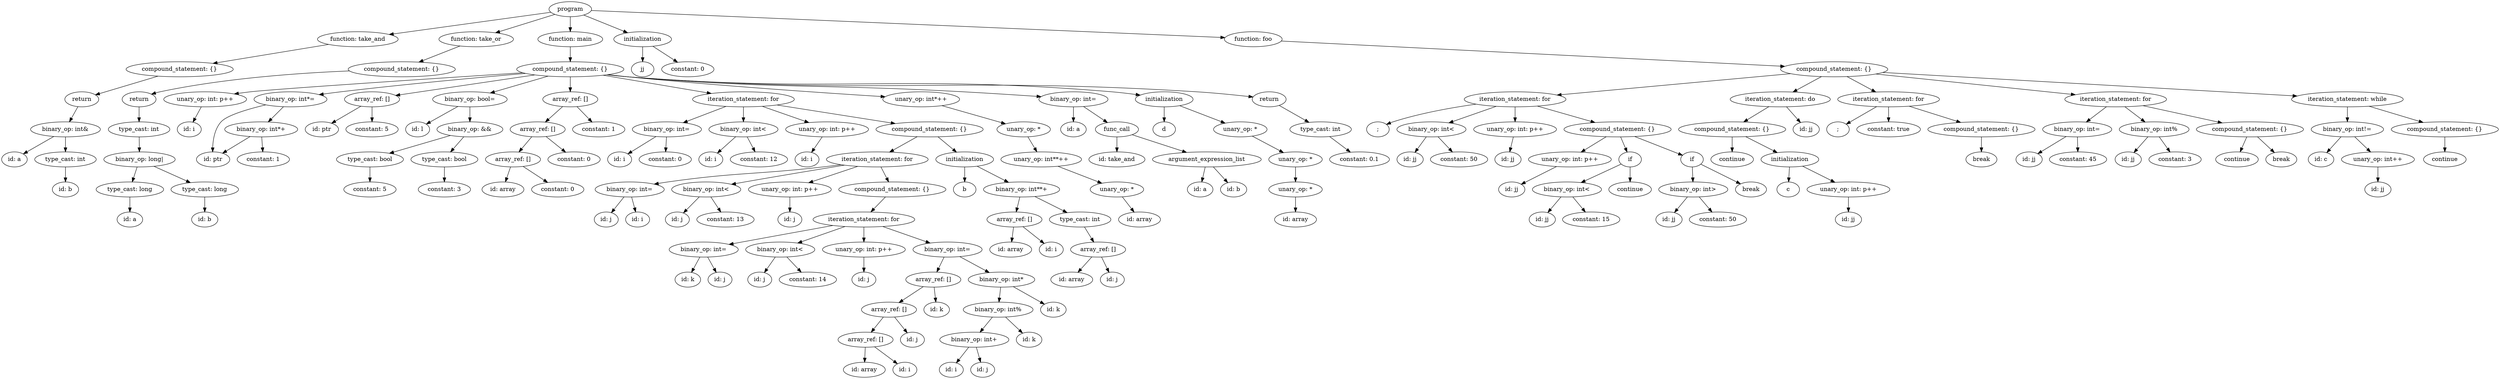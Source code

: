 strict digraph "" {
	graph [bb="0,0,5969.6,900"];
	node [label="\N"];
	237	[height=0.5,
		label=program,
		pos="1359.5,882",
		width=1.4082];
	16	[height=0.5,
		label="function: take_and",
		pos="851.55,810",
		width=2.672];
	237 -> 16	[pos="e,926.56,821.34 1313.1,874.6 1227.8,862.85 1045,837.66 936.8,822.75"];
	35	[height=0.5,
		label="function: take_or",
		pos="1134.5,810",
		width=2.4734];
	237 -> 35	[pos="e,1180.8,825.4 1322.6,869.52 1286.7,858.35 1231.7,841.24 1190.5,828.4"];
	171	[height=0.5,
		label="function: main",
		pos="1359.5,810",
		width=2.1528];
	237 -> 171	[pos="e,1359.5,828.1 1359.5,863.7 1359.5,855.98 1359.5,846.71 1359.5,838.11"];
	176	[height=0.5,
		label=initialization,
		pos="1532.5,810",
		width=1.9167];
	237 -> 176	[pos="e,1496.7,825.5 1391.7,868 1418.6,857.12 1457.3,841.46 1487.3,829.31"];
	236	[height=0.5,
		label="function: foo",
		pos="2992.5,810",
		width=1.9167];
	237 -> 236	[pos="e,2924.7,813.91 1409.8,878.85 1643.8,868.81 2628.6,826.6 2914.4,814.35"];
	15	[height=0.5,
		label="compound_statement: {}",
		pos="425.55,738",
		width=3.5566];
	16 -> 15	[pos="e,505.25,752.1 781.68,797.52 708.9,785.56 594.64,766.78 515.24,753.74"];
	34	[height=0.5,
		label="compound_statement: {}",
		pos="956.55,738",
		width=3.5566];
	35 -> 34	[pos="e,997.69,755.18 1095.5,793.64 1069.6,783.45 1035.3,769.98 1007.3,758.96"];
	170	[height=0.5,
		label="compound_statement: {}",
		pos="1359.5,738",
		width=3.5566];
	171 -> 170	[pos="e,1359.5,756.1 1359.5,791.7 1359.5,783.98 1359.5,774.71 1359.5,766.11"];
	174	[height=0.5,
		label=jj,
		pos="1532.5,738",
		width=0.75];
	176 -> 174	[pos="e,1532.5,756.1 1532.5,791.7 1532.5,783.98 1532.5,774.71 1532.5,766.11"];
	175	[height=0.5,
		label="constant: 0",
		pos="1640.5,738",
		width=1.7361];
	176 -> 175	[pos="e,1616.1,754.82 1557.1,793.12 1572,783.45 1591.2,770.98 1607.5,760.44"];
	235	[height=0.5,
		label="compound_statement: {}",
		pos="4381.5,738",
		width=3.5566];
	236 -> 235	[pos="e,4263.3,744.96 3059.5,805.62 3277,794.67 3965.5,759.97 4253.2,745.47"];
	14	[height=0.5,
		label=return,
		pos="191.55,666",
		width=1.125];
	15 -> 14	[pos="e,224.23,676.78 373.62,721.46 331.63,708.9 273.24,691.44 234.01,679.7"];
	33	[height=0.5,
		label=return,
		pos="328.55,666",
		width=1.125];
	34 -> 33	[pos="e,358.1,678.33 831.53,734.04 713.59,729.25 532.43,716.73 378.55,684 375.08,683.26 371.52,682.36 367.97,681.36"];
	64	[height=0.5,
		label="unary_op: int: p++",
		pos="486.55,666",
		width=2.75];
	170 -> 64	[pos="e,556.14,678.87 1245.8,729.67 1048.3,716.86 657.38,691.11 594.55,684 585.31,682.95 575.65,681.69 566.07,680.32"];
	68	[height=0.5,
		label="binary_op: int*=",
		pos="690.55,666",
		width=2.4192];
	170 -> 68	[pos="e,759.01,677.24 1252.6,728.09 1141.9,718.54 963.87,702.25 810.55,684 797.1,682.4 782.82,680.53 768.99,678.62"];
	71	[height=0.5,
		label="array_ref: []",
		pos="885.55,666",
		width=1.8234];
	170 -> 71	[pos="e,942.06,675.35 1274.8,724.49 1182.4,710.84 1036.5,689.3 952.06,676.82"];
	81	[height=0.5,
		label="binary_op: bool=",
		pos="1119.5,666",
		width=2.4734];
	170 -> 81	[pos="e,1168.3,681.22 1306.6,721.55 1268.5,710.45 1217.2,695.49 1178,684.05"];
	88	[height=0.5,
		label="array_ref: []",
		pos="1359.5,666",
		width=1.8234];
	170 -> 88	[pos="e,1359.5,684.1 1359.5,719.7 1359.5,711.98 1359.5,702.71 1359.5,694.11"];
	145	[height=0.5,
		label="iteration_statement: for",
		pos="1773.5,666",
		width=3.3761];
	170 -> 145	[pos="e,1696.6,680.02 1437.9,723.75 1508.8,711.77 1612.9,694.15 1686.4,681.73"];
	150	[height=0.5,
		label="unary_op: int*++",
		pos="2198.5,666",
		width=2.5456];
	170 -> 150	[pos="e,2112.2,672.17 1449.8,725.18 1465.3,723.32 1481.4,721.51 1496.5,720 1712.4,698.47 1966.4,681.32 2101.9,672.82"];
	158	[height=0.5,
		label="binary_op: int=",
		pos="2562.5,666",
		width=2.2929];
	170 -> 158	[pos="e,2485.2,672.4 1448.2,724.96 1464.3,723.08 1480.9,721.32 1496.5,720 1852.5,689.98 1942.8,703.52 2299.5,684 2358.1,680.79 2424,676.54 \
2475.1,673.08"];
	166	[height=0.5,
		label=initialization,
		pos="2779.5,666",
		width=1.9167];
	170 -> 166	[pos="e,2722.1,676.09 1447.5,724.87 1463.8,722.97 1480.7,721.23 1496.5,720 2009.9,680.25 2141.4,726.75 2654.5,684 2673.2,682.44 2693.4,\
680.02 2712,677.5"];
	169	[height=0.5,
		label=return,
		pos="3030.5,666",
		width=1.125];
	170 -> 169	[pos="e,2991.8,671.61 1447.1,724.85 1463.5,722.94 1480.5,721.2 1496.5,720 2099.9,674.69 2253.6,721.61 2857.5,684 2899.4,681.39 2946.9,\
676.6 2981.5,672.76"];
	199	[height=0.5,
		label="iteration_statement: for",
		pos="3618.5,666",
		width=3.3761];
	235 -> 199	[pos="e,3718.9,676.2 4277.5,727.45 4133.9,714.28 3876.2,690.64 3729.3,677.16"];
	209	[height=0.5,
		label="iteration_statement: do",
		pos="4252.5,666",
		width=3.3219];
	235 -> 209	[pos="e,4282.9,683.47 4351,720.41 4333.3,710.82 4310.9,698.65 4291.9,688.36"];
	214	[height=0.5,
		label="iteration_statement: for",
		pos="4511.5,666",
		width=3.3761];
	235 -> 214	[pos="e,4481,683.47 4412.4,720.41 4430.2,710.78 4453,698.54 4472.1,688.22"];
	224	[height=0.5,
		label="iteration_statement: for",
		pos="5054.5,666",
		width=3.3761];
	235 -> 224	[pos="e,4958.2,677.02 4481.2,726.63 4606.3,713.63 4819.8,691.42 4948,678.08"];
	234	[height=0.5,
		label="iteration_statement: while",
		pos="5608.5,666",
		width=3.7011];
	235 -> 234	[pos="e,5488.2,673.87 4497.8,730.37 4727.4,717.27 5237.3,688.18 5478,674.45"];
	13	[height=0.5,
		label="binary_op: int&",
		pos="152.55,594",
		width=2.3109];
	14 -> 13	[pos="e,161.99,611.96 182.3,648.41 177.71,640.16 172.05,630.01 166.91,620.78"];
	32	[height=0.5,
		label="type_cast: int",
		pos="328.55,594",
		width=2.0417];
	33 -> 32	[pos="e,328.55,612.1 328.55,647.7 328.55,639.98 328.55,630.71 328.55,622.11"];
	63	[height=0.5,
		label="id: i",
		pos="448.55,594",
		width=0.79437];
	64 -> 63	[pos="e,457.4,611.31 477.35,648.05 472.8,639.68 467.22,629.4 462.19,620.13"];
	65	[height=0.5,
		label="id: ptr",
		pos="505.55,522",
		width=1.1013];
	68 -> 65	[pos="e,504.43,539.99 631.43,652.71 589.87,642.89 539.17,628.14 524.55,612 509.42,595.3 505.25,569.59 504.53,550.09"];
	67	[height=0.5,
		label="binary_op: int*+",
		pos="620.55,594",
		width=2.4192];
	68 -> 67	[pos="e,637.34,611.79 673.6,648.05 664.92,639.37 654.19,628.64 644.66,619.11"];
	69	[height=0.5,
		label="id: ptr",
		pos="765.55,594",
		width=1.1013];
	71 -> 69	[pos="e,788.86,608.6 858.92,649.46 840.79,638.89 816.72,624.85 797.55,613.67"];
	70	[height=0.5,
		label="constant: 5",
		pos="885.55,594",
		width=1.7361];
	71 -> 70	[pos="e,885.55,612.1 885.55,647.7 885.55,639.98 885.55,630.71 885.55,622.11"];
	75	[height=0.5,
		label="id: l",
		pos="994.55,594",
		width=0.79437];
	81 -> 75	[pos="e,1015.3,606.62 1090.9,648.94 1070.9,637.74 1044.3,622.83 1024.1,611.53"];
	80	[height=0.5,
		label="binary_op: &&",
		pos="1119.5,594",
		width=2.1845];
	81 -> 80	[pos="e,1119.5,612.1 1119.5,647.7 1119.5,639.98 1119.5,630.71 1119.5,622.11"];
	86	[height=0.5,
		label="array_ref: []",
		pos="1281.5,594",
		width=1.8234];
	88 -> 86	[pos="e,1299.9,611.47 1341.1,648.41 1331.1,639.43 1318.5,628.19 1307.6,618.34"];
	87	[height=0.5,
		label="constant: 1",
		pos="1427.5,594",
		width=1.7361];
	88 -> 87	[pos="e,1411.5,611.47 1375.7,648.41 1384.2,639.61 1394.9,628.63 1404.3,618.92"];
	91	[height=0.5,
		label="binary_op: int=",
		pos="1590.5,594",
		width=2.2929];
	145 -> 91	[pos="e,1629.5,609.91 1731.6,648.94 1704,638.39 1667.8,624.55 1639,613.53"];
	94	[height=0.5,
		label="binary_op: int<",
		pos="1773.5,594",
		width=2.2929];
	145 -> 94	[pos="e,1773.5,612.1 1773.5,647.7 1773.5,639.98 1773.5,630.71 1773.5,622.11"];
	96	[height=0.5,
		label="unary_op: int: p++",
		pos="1973.5,594",
		width=2.75];
	145 -> 96	[pos="e,1930.1,610.22 1818.9,649.12 1849.1,638.55 1888.9,624.63 1920.5,613.56"];
	144	[height=0.5,
		label="compound_statement: {}",
		pos="2218.5,594",
		width=3.5566];
	145 -> 144	[pos="e,2136.5,607.91 1853.6,652.4 1930.3,640.34 2045.9,622.16 2126.4,609.5"];
	149	[height=0.5,
		label="unary_op: *",
		pos="2443.5,594",
		width=1.7693];
	150 -> 149	[pos="e,2400.2,607.39 2248.1,650.83 2289.4,639.04 2348.1,622.27 2390.4,610.2"];
	151	[height=0.5,
		label="id: a",
		pos="2562.5,594",
		width=0.84854];
	158 -> 151	[pos="e,2562.5,612.1 2562.5,647.7 2562.5,639.98 2562.5,630.71 2562.5,622.11"];
	157	[height=0.5,
		label=func_call,
		pos="2666.5,594",
		width=1.4306];
	158 -> 157	[pos="e,2644,610.19 2586.7,648.76 2601.2,638.95 2620,626.34 2635.6,615.8"];
	161	[height=0.5,
		label=d,
		pos="2779.5,594",
		width=0.75];
	166 -> 161	[pos="e,2779.5,612.1 2779.5,647.7 2779.5,639.98 2779.5,630.71 2779.5,622.11"];
	165	[height=0.5,
		label="unary_op: *",
		pos="2961.5,594",
		width=1.7693];
	166 -> 165	[pos="e,2925.3,608.96 2816.8,650.67 2845.4,639.66 2885.1,624.4 2915.7,612.64"];
	168	[height=0.5,
		label="type_cast: int",
		pos="3153.5,594",
		width=2.0417];
	169 -> 168	[pos="e,3125.7,610.83 3054.6,651.34 3072.3,641.26 3096.7,627.37 3116.8,615.91"];
	180	[height=0.5,
		label=";",
		pos="3290.5,594",
		width=0.75];
	199 -> 180	[pos="e,3311.1,605.84 3525.3,654.41 3467.2,646.26 3391.4,632.81 3326.5,612 3324.6,611.38 3322.7,610.68 3320.7,609.93"];
	183	[height=0.5,
		label="binary_op: int<",
		pos="3418.5,594",
		width=2.2929];
	199 -> 183	[pos="e,3460.3,609.63 3573.2,649.12 3542.5,638.37 3501.8,624.15 3469.9,612.99"];
	185	[height=0.5,
		label="unary_op: int: p++",
		pos="3618.5,594",
		width=2.75];
	199 -> 185	[pos="e,3618.5,612.1 3618.5,647.7 3618.5,639.98 3618.5,630.71 3618.5,622.11"];
	198	[height=0.5,
		label="compound_statement: {}",
		pos="3863.5,594",
		width=3.5566];
	199 -> 198	[pos="e,3809.6,610.4 3671.7,649.81 3709.4,639.04 3760.2,624.53 3800,613.15"];
	207	[height=0.5,
		label="compound_statement: {}",
		pos="4137.5,594",
		width=3.5566];
	209 -> 207	[pos="e,4165,611.71 4225.3,648.41 4209.9,639.06 4190.6,627.27 4173.9,617.14"];
	208	[height=0.5,
		label="id: jj",
		pos="4314.5,594",
		width=0.86659];
	209 -> 208	[pos="e,4300.9,610.36 4267.6,648.05 4275.6,638.99 4285.6,627.69 4294.3,617.86"];
	210	[height=0.5,
		label=";",
		pos="4390.5,594",
		width=0.75];
	214 -> 210	[pos="e,4410.3,606.44 4482.9,648.41 4463.7,637.29 4438.4,622.71 4419.2,611.59"];
	211	[height=0.5,
		label="constant: true",
		pos="4511.5,594",
		width=2.1123];
	214 -> 211	[pos="e,4511.5,612.1 4511.5,647.7 4511.5,639.98 4511.5,630.71 4511.5,622.11"];
	213	[height=0.5,
		label="compound_statement: {}",
		pos="4733.5,594",
		width=3.5566];
	214 -> 213	[pos="e,4684,610.61 4560.8,649.46 4594.3,638.9 4638.8,624.86 4674.3,613.68"];
	217	[height=0.5,
		label="binary_op: int=",
		pos="4962.5,594",
		width=2.2929];
	224 -> 217	[pos="e,4984.3,611.55 5032.3,648.05 5020.3,638.96 5005.4,627.63 4992.5,617.77"];
	220	[height=0.5,
		label="binary_op: int%",
		pos="5146.5,594",
		width=2.3109];
	224 -> 220	[pos="e,5124.8,611.55 5076.8,648.05 5088.8,638.96 5103.7,627.63 5116.6,617.77"];
	223	[height=0.5,
		label="compound_statement: {}",
		pos="5375.5,594",
		width=3.5566];
	224 -> 223	[pos="e,5309.2,609.47 5119.9,650.75 5171.8,639.42 5244.6,623.56 5299.2,611.65"];
	231	[height=0.5,
		label="binary_op: int!=",
		pos="5608.5,594",
		width=2.4028];
	234 -> 231	[pos="e,5608.5,612.1 5608.5,647.7 5608.5,639.98 5608.5,630.71 5608.5,622.11"];
	233	[height=0.5,
		label="compound_statement: {}",
		pos="5841.5,594",
		width=3.5566];
	234 -> 233	[pos="e,5789.7,610.57 5660.5,649.38 5695.9,638.76 5742.8,624.67 5780,613.5"];
	9	[height=0.5,
		label="id: a",
		pos="30.547,522",
		width=0.84854];
	13 -> 9	[pos="e,51.941,535.28 124.56,576.94 105.49,566 80.26,551.52 60.739,540.32"];
	12	[height=0.5,
		label="type_cast: int",
		pos="152.55,522",
		width=2.0417];
	13 -> 12	[pos="e,152.55,540.1 152.55,575.7 152.55,567.98 152.55,558.71 152.55,550.11"];
	31	[height=0.5,
		label="binary_op: long|",
		pos="329.55,522",
		width=2.3651];
	32 -> 31	[pos="e,329.3,540.1 328.79,575.7 328.9,567.98 329.04,558.71 329.16,550.11"];
	67 -> 65	[pos="e,528.2,536.79 593.87,576.76 576.92,566.45 554.9,553.04 537.08,542.2"];
	66	[height=0.5,
		label="constant: 1",
		pos="625.55,522",
		width=1.7361];
	67 -> 66	[pos="e,624.33,540.1 621.78,575.7 622.33,567.98 623,558.71 623.61,550.11"];
	78	[height=0.5,
		label="type_cast: bool",
		pos="880.55,522",
		width=2.2222];
	80 -> 78	[pos="e,927.19,536.66 1073.2,579.42 1034.2,568.01 978.42,551.66 936.89,539.5"];
	79	[height=0.5,
		label="type_cast: bool",
		pos="1058.5,522",
		width=2.2222];
	80 -> 79	[pos="e,1073.2,539.79 1104.8,576.05 1097.3,567.46 1088.1,556.86 1079.8,547.4"];
	84	[height=0.5,
		label="array_ref: []",
		pos="1222.5,522",
		width=1.8234];
	86 -> 84	[pos="e,1236.8,539.96 1267.6,576.41 1260.3,567.82 1251.3,557.16 1243.3,547.63"];
	85	[height=0.5,
		label="constant: 0",
		pos="1368.5,522",
		width=1.7361];
	86 -> 85	[pos="e,1348.5,539.15 1301.7,576.76 1313.3,567.49 1327.9,555.71 1340.5,545.55"];
	89	[height=0.5,
		label="id: i",
		pos="1477.5,522",
		width=0.79437];
	91 -> 89	[pos="e,1497.3,535.21 1564.3,576.76 1546.9,565.97 1524,551.78 1506.1,540.69"];
	90	[height=0.5,
		label="constant: 0",
		pos="1586.5,522",
		width=1.7361];
	91 -> 90	[pos="e,1587.5,540.1 1589.6,575.7 1589.1,567.98 1588.6,558.71 1588.1,550.11"];
	92	[height=0.5,
		label="id: i",
		pos="1695.5,522",
		width=0.79437];
	94 -> 92	[pos="e,1711.3,537.11 1755.1,576.41 1744.2,566.69 1730.4,554.31 1718.9,543.93"];
	93	[height=0.5,
		label="constant: 12",
		pos="1810.5,522",
		width=1.8957];
	94 -> 93	[pos="e,1801.4,540.28 1782.5,576.05 1786.8,568.01 1791.9,558.2 1796.7,549.23"];
	95	[height=0.5,
		label="id: i",
		pos="1925.5,522",
		width=0.79437];
	96 -> 95	[pos="e,1936.4,538.83 1961.9,576.05 1956,567.38 1948.6,556.67 1942.1,547.15"];
	130	[height=0.5,
		label="iteration_statement: for",
		pos="2093.5,522",
		width=3.3761];
	144 -> 130	[pos="e,2123,539.47 2188.9,576.41 2171.8,566.82 2150.1,554.65 2131.7,544.36"];
	143	[height=0.5,
		label=initialization,
		pos="2302.5,522",
		width=1.9167];
	144 -> 143	[pos="e,2283,539.31 2238.9,576.05 2249.8,566.98 2263.3,555.68 2275.1,545.84"];
	148	[height=0.5,
		label="unary_op: int**++",
		pos="2485.5,522",
		width=2.672];
	149 -> 148	[pos="e,2475.2,540.28 2453.7,576.05 2458.6,567.92 2464.5,558 2470,548.94"];
	152	[height=0.5,
		label="id: take_and",
		pos="2666.5,522",
		width=1.8611];
	157 -> 152	[pos="e,2666.5,540.1 2666.5,575.7 2666.5,567.98 2666.5,558.71 2666.5,550.11"];
	154	[height=0.5,
		label=argument_expression_list,
		pos="2881.5,522",
		width=3.6111];
	157 -> 154	[pos="e,2833.2,538.75 2703,581.13 2736,570.37 2785.3,554.35 2823.6,541.85"];
	164	[height=0.5,
		label="unary_op: *",
		pos="3093.5,522",
		width=1.7693];
	165 -> 164	[pos="e,3065,538.16 2990.2,577.81 3009.5,567.58 3035.1,553.99 3056,542.9"];
	167	[height=0.5,
		label="constant: 0.1",
		pos="3246.5,522",
		width=1.9861];
	168 -> 167	[pos="e,3224.8,539.39 3175.1,576.76 3187.5,567.47 3203.2,555.66 3216.7,545.48"];
	181	[height=0.5,
		label="id: jj",
		pos="3367.5,522",
		width=0.86659];
	183 -> 181	[pos="e,3379.1,538.83 3406.2,576.05 3399.9,567.38 3392.1,556.67 3385.1,547.15"];
	182	[height=0.5,
		label="constant: 50",
		pos="3484.5,522",
		width=1.8957];
	183 -> 182	[pos="e,3468.7,539.79 3434.5,576.05 3442.7,567.37 3452.8,556.64 3461.8,547.11"];
	184	[height=0.5,
		label="id: jj",
		pos="3601.5,522",
		width=0.86659];
	185 -> 184	[pos="e,3605.7,540.1 3614.3,575.7 3612.5,567.9 3610.2,558.51 3608.1,549.83"];
	187	[height=0.5,
		label="unary_op: int: p++",
		pos="3749.5,522",
		width=2.75];
	198 -> 187	[pos="e,3776.2,539.39 3836.2,576.23 3820.9,566.81 3801.6,554.95 3785.1,544.82"];
	192	[height=0.5,
		label=if,
		pos="3893.5,522",
		width=0.75];
	198 -> 192	[pos="e,3886.4,539.62 3871,575.7 3874.4,567.61 3878.6,557.81 3882.5,548.87"];
	197	[height=0.5,
		label=if,
		pos="4041.5,522",
		width=0.75];
	198 -> 197	[pos="e,4019,531.88 3904.8,576.76 3936.8,564.21 3980.3,547.08 4009.6,535.56"];
	200	[height=0.5,
		label=continue,
		pos="4137.5,522",
		width=1.4082];
	207 -> 200	[pos="e,4137.5,540.1 4137.5,575.7 4137.5,567.98 4137.5,558.71 4137.5,550.11"];
	206	[height=0.5,
		label=initialization,
		pos="4275.5,522",
		width=1.9167];
	207 -> 206	[pos="e,4245.4,538.27 4170.3,576.41 4190.1,566.34 4215.6,553.42 4236.5,542.81"];
	212	[height=0.5,
		label=break,
		pos="4733.5,522",
		width=1.0291];
	213 -> 212	[pos="e,4733.5,540.1 4733.5,575.7 4733.5,567.98 4733.5,558.71 4733.5,550.11"];
	215	[height=0.5,
		label="id: jj",
		pos="4847.5,522",
		width=0.86659];
	217 -> 215	[pos="e,4868.4,535.72 4936.2,576.94 4918.7,566.29 4895.6,552.28 4877.5,541.21"];
	216	[height=0.5,
		label="constant: 45",
		pos="4964.5,522",
		width=1.8957];
	217 -> 216	[pos="e,4964.1,540.1 4963,575.7 4963.3,567.98 4963.5,558.71 4963.8,550.11"];
	218	[height=0.5,
		label="id: jj",
		pos="5084.5,522",
		width=0.86659];
	220 -> 218	[pos="e,5098.1,538.36 5131.5,576.05 5123.5,566.99 5113.5,555.69 5104.8,545.86"];
	219	[height=0.5,
		label="constant: 3",
		pos="5196.5,522",
		width=1.7361];
	220 -> 219	[pos="e,5184.6,539.79 5158.7,576.05 5164.7,567.63 5172.1,557.28 5178.7,547.97"];
	221	[height=0.5,
		label=continue,
		pos="5344.5,522",
		width=1.4082];
	223 -> 221	[pos="e,5352.1,540.1 5367.9,575.7 5364.4,567.73 5360.1,558.1 5356.2,549.26"];
	222	[height=0.5,
		label=break,
		pos="5450.5,522",
		width=1.0291];
	223 -> 222	[pos="e,5434.1,538.36 5393.7,576.05 5403.6,566.81 5416,555.25 5426.7,545.28"];
	228	[height=0.5,
		label="id: c",
		pos="5545.5,522",
		width=0.84854];
	231 -> 228	[pos="e,5559.4,538.36 5593.3,576.05 5585.1,566.99 5575,555.69 5566.1,545.86"];
	230	[height=0.5,
		label="unary_op: int++",
		pos="5681.5,522",
		width=2.4192];
	231 -> 230	[pos="e,5664,539.79 5626.2,576.05 5635.4,567.28 5646.7,556.43 5656.7,546.83"];
	232	[height=0.5,
		label=continue,
		pos="5841.5,522",
		width=1.4082];
	233 -> 232	[pos="e,5841.5,540.1 5841.5,575.7 5841.5,567.98 5841.5,558.71 5841.5,550.11"];
	11	[height=0.5,
		label="id: b",
		pos="152.55,450",
		width=0.86659];
	12 -> 11	[pos="e,152.55,468.1 152.55,503.7 152.55,495.98 152.55,486.71 152.55,478.11"];
	28	[height=0.5,
		label="type_cast: long",
		pos="306.55,450",
		width=2.2387];
	31 -> 28	[pos="e,312.17,468.1 323.86,503.7 321.3,495.9 318.21,486.51 315.36,477.83"];
	30	[height=0.5,
		label="type_cast: long",
		pos="485.55,450",
		width=2.2387];
	31 -> 30	[pos="e,451.29,466.37 364.17,505.46 387.07,495.19 417.29,481.63 441.84,470.61"];
	76	[height=0.5,
		label="constant: 5",
		pos="880.55,450",
		width=1.7361];
	78 -> 76	[pos="e,880.55,468.1 880.55,503.7 880.55,495.98 880.55,486.71 880.55,478.11"];
	77	[height=0.5,
		label="constant: 3",
		pos="1058.5,450",
		width=1.7361];
	79 -> 77	[pos="e,1058.5,468.1 1058.5,503.7 1058.5,495.98 1058.5,486.71 1058.5,478.11"];
	82	[height=0.5,
		label="id: array",
		pos="1198.5,450",
		width=1.3902];
	84 -> 82	[pos="e,1204.5,468.28 1216.7,504.05 1214,496.18 1210.8,486.62 1207.7,477.79"];
	83	[height=0.5,
		label="constant: 0",
		pos="1329.5,450",
		width=1.7361];
	84 -> 83	[pos="e,1305.4,466.82 1246.8,505.12 1261.6,495.45 1280.7,482.98 1296.8,472.44"];
	99	[height=0.5,
		label="binary_op: int=",
		pos="1501.5,450",
		width=2.2929];
	130 -> 99	[pos="e,1560.2,462.73 2007.2,509.3 1992.7,507.45 1977.7,505.61 1963.5,504 1798.9,485.26 1756.6,491.23 1592.5,468 1585.2,466.97 1577.6,\
465.76 1570.1,464.47"];
	102	[height=0.5,
		label="binary_op: int<",
		pos="1684.5,450",
		width=2.2929];
	130 -> 102	[pos="e,1744.9,462.3 2015,508.25 1950.8,497.74 1857.7,482.29 1776.5,468 1769.5,466.76 1762.2,465.45 1754.8,464.12"];
	104	[height=0.5,
		label="unary_op: int: p++",
		pos="1884.5,450",
		width=2.75];
	130 -> 104	[pos="e,1929.6,466.09 2046.9,505.38 2015,494.71 1972.7,480.52 1939.2,469.32"];
	129	[height=0.5,
		label="compound_statement: {}",
		pos="2129.5,450",
		width=3.5566];
	130 -> 129	[pos="e,2120.8,468.1 2102.4,503.7 2106.5,495.73 2111.5,486.1 2116,477.26"];
	133	[height=0.5,
		label=b,
		pos="2302.5,450",
		width=0.75];
	143 -> 133	[pos="e,2302.5,468.1 2302.5,503.7 2302.5,495.98 2302.5,486.71 2302.5,478.11"];
	142	[height=0.5,
		label="binary_op: int**+",
		pos="2438.5,450",
		width=2.5278];
	143 -> 142	[pos="e,2407.4,467.06 2332.4,505.64 2351.7,495.68 2377.2,482.59 2398.3,471.72"];
	147	[height=0.5,
		label="unary_op: *",
		pos="2666.5,450",
		width=1.7693];
	148 -> 147	[pos="e,2630.5,464.95 2525.7,505.46 2553.9,494.57 2591.6,479.99 2620.9,468.66"];
	153	[height=0.5,
		label="id: a",
		pos="2865.5,450",
		width=0.84854];
	154 -> 153	[pos="e,2869.5,468.1 2877.6,503.7 2875.8,495.98 2873.7,486.71 2871.7,478.11"];
	155	[height=0.5,
		label="id: b",
		pos="2945.5,450",
		width=0.86659];
	154 -> 155	[pos="e,2931.5,466.36 2897,504.05 2905.3,494.99 2915.7,483.69 2924.6,473.86"];
	163	[height=0.5,
		label="unary_op: *",
		pos="3093.5,450",
		width=1.7693];
	164 -> 163	[pos="e,3093.5,468.1 3093.5,503.7 3093.5,495.98 3093.5,486.71 3093.5,478.11"];
	186	[height=0.5,
		label="id: jj",
		pos="3610.5,450",
		width=0.86659];
	187 -> 186	[pos="e,3633.2,462.4 3717.7,504.94 3695.1,493.57 3664.9,478.38 3642.3,467.01"];
	190	[height=0.5,
		label="binary_op: int<",
		pos="3742.5,450",
		width=2.2929];
	192 -> 190	[pos="e,3776.3,466.46 3872.2,510.9 3867.4,508.62 3862.3,506.22 3857.5,504 3833.8,492.91 3807.2,480.64 3785.5,470.7"];
	191	[height=0.5,
		label=continue,
		pos="3893.5,450",
		width=1.4082];
	192 -> 191	[pos="e,3893.5,468.1 3893.5,503.7 3893.5,495.98 3893.5,486.71 3893.5,478.11"];
	195	[height=0.5,
		label="binary_op: int>",
		pos="4044.5,450",
		width=2.2929];
	197 -> 195	[pos="e,4043.8,468.1 4042.3,503.7 4042.6,495.98 4043,486.71 4043.4,478.11"];
	196	[height=0.5,
		label=break,
		pos="4182.5,450",
		width=1.0291];
	197 -> 196	[pos="e,4157.5,463.44 4062.7,510.52 4085.3,499.26 4121.7,481.2 4148.5,467.92"];
	203	[height=0.5,
		label=c,
		pos="4271.5,450",
		width=0.75];
	206 -> 203	[pos="e,4272.5,468.1 4274.6,503.7 4274.1,495.98 4273.6,486.71 4273.1,478.11"];
	205	[height=0.5,
		label="unary_op: int: p++",
		pos="4415.5,450",
		width=2.75];
	206 -> 205	[pos="e,4383.3,467.13 4305.9,505.81 4325.9,495.82 4352.3,482.61 4374.2,471.67"];
	229	[height=0.5,
		label="id: jj",
		pos="5681.5,450",
		width=0.86659];
	230 -> 229	[pos="e,5681.5,468.1 5681.5,503.7 5681.5,495.98 5681.5,486.71 5681.5,478.11"];
	27	[height=0.5,
		label="id: a",
		pos="306.55,378",
		width=0.84854];
	28 -> 27	[pos="e,306.55,396.1 306.55,431.7 306.55,423.98 306.55,414.71 306.55,406.11"];
	29	[height=0.5,
		label="id: b",
		pos="485.55,378",
		width=0.86659];
	30 -> 29	[pos="e,485.55,396.1 485.55,431.7 485.55,423.98 485.55,414.71 485.55,406.11"];
	97	[height=0.5,
		label="id: j",
		pos="1445.5,378",
		width=0.79437];
	99 -> 97	[pos="e,1457.8,394.36 1488,432.05 1480.9,423.17 1472.1,412.14 1464.3,402.45"];
	98	[height=0.5,
		label="id: i",
		pos="1520.5,378",
		width=0.79437];
	99 -> 98	[pos="e,1515.9,396.1 1506.2,431.7 1508.4,423.9 1510.9,414.51 1513.3,405.83"];
	100	[height=0.5,
		label="id: j",
		pos="1615.5,378",
		width=0.79437];
	102 -> 100	[pos="e,1630.2,393.89 1667.8,432.05 1658.7,422.77 1647.2,411.15 1637.4,401.15"];
	101	[height=0.5,
		label="constant: 13",
		pos="1730.5,378",
		width=1.8957];
	102 -> 101	[pos="e,1719.5,395.79 1695.7,432.05 1701.2,423.71 1707.9,413.49 1714,404.25"];
	103	[height=0.5,
		label="id: j",
		pos="1884.5,378",
		width=0.79437];
	104 -> 103	[pos="e,1884.5,396.1 1884.5,431.7 1884.5,423.98 1884.5,414.71 1884.5,406.11"];
	128	[height=0.5,
		label="iteration_statement: for",
		pos="2061.5,378",
		width=3.3761];
	129 -> 128	[pos="e,2078.3,396.28 2113.1,432.05 2104.8,423.5 2094.5,412.96 2085.4,403.54"];
	136	[height=0.5,
		label="array_ref: []",
		pos="2421.5,378",
		width=1.8234];
	142 -> 136	[pos="e,2425.7,396.1 2434.3,431.7 2432.5,423.9 2430.2,414.51 2428.1,405.83"];
	141	[height=0.5,
		label="type_cast: int",
		pos="2578.5,378",
		width=2.0417];
	142 -> 141	[pos="e,2547.4,394.58 2470.3,433.12 2490.5,423.02 2516.8,409.87 2538.4,399.05"];
	146	[height=0.5,
		label="id: array",
		pos="2720.5,378",
		width=1.3902];
	147 -> 146	[pos="e,2707.6,395.79 2679.6,432.05 2686.1,423.63 2694.1,413.28 2701.3,403.97"];
	162	[height=0.5,
		label="id: array",
		pos="3093.5,378",
		width=1.3902];
	163 -> 162	[pos="e,3093.5,396.1 3093.5,431.7 3093.5,423.98 3093.5,414.71 3093.5,406.11"];
	188	[height=0.5,
		label="id: jj",
		pos="3683.5,378",
		width=0.86659];
	190 -> 188	[pos="e,3696.9,394.83 3728.3,432.05 3720.8,423.2 3711.6,412.23 3703.4,402.57"];
	189	[height=0.5,
		label="constant: 15",
		pos="3800.5,378",
		width=1.8957];
	190 -> 189	[pos="e,3786.6,395.79 3756.6,432.05 3763.6,423.54 3772.3,413.07 3780.1,403.68"];
	193	[height=0.5,
		label="id: jj",
		pos="3986.5,378",
		width=0.86659];
	195 -> 193	[pos="e,3999.7,394.83 4030.5,432.05 4023.2,423.2 4014.1,412.23 4006.1,402.57"];
	194	[height=0.5,
		label="constant: 50",
		pos="4103.5,378",
		width=1.8957];
	195 -> 194	[pos="e,4089.4,395.79 4058.8,432.05 4066,423.54 4074.8,413.07 4082.7,403.68"];
	204	[height=0.5,
		label="id: jj",
		pos="4415.5,378",
		width=0.86659];
	205 -> 204	[pos="e,4415.5,396.1 4415.5,431.7 4415.5,423.98 4415.5,414.71 4415.5,406.11"];
	107	[height=0.5,
		label="binary_op: int=",
		pos="1678.5,306",
		width=2.2929];
	128 -> 107	[pos="e,1739.2,318.38 1987.4,363.65 1928.4,353 1843.7,337.65 1769.5,324 1763,322.79 1756.1,321.52 1749.3,320.25"];
	110	[height=0.5,
		label="binary_op: int<",
		pos="1861.5,306",
		width=2.2929];
	128 -> 110	[pos="e,1903.3,321.63 2016.2,361.12 1985.5,350.37 1944.8,336.15 1912.9,324.99"];
	112	[height=0.5,
		label="unary_op: int: p++",
		pos="2061.5,306",
		width=2.75];
	128 -> 112	[pos="e,2061.5,324.1 2061.5,359.7 2061.5,351.98 2061.5,342.71 2061.5,334.11"];
	127	[height=0.5,
		label="binary_op: int=",
		pos="2261.5,306",
		width=2.2929];
	128 -> 127	[pos="e,2219.8,321.63 2106.9,361.12 2137.6,350.37 2178.3,336.15 2210.2,324.99"];
	134	[height=0.5,
		label="id: array",
		pos="2412.5,306",
		width=1.3902];
	136 -> 134	[pos="e,2414.7,324.1 2419.3,359.7 2418.3,351.98 2417.1,342.71 2416,334.11"];
	135	[height=0.5,
		label="id: i",
		pos="2509.5,306",
		width=0.79437];
	136 -> 135	[pos="e,2492.5,320.56 2442,360.76 2454.7,350.66 2471.1,337.6 2484.6,326.88"];
	140	[height=0.5,
		label="array_ref: []",
		pos="2621.5,306",
		width=1.8234];
	141 -> 140	[pos="e,2611.2,323.79 2589,360.05 2594,351.8 2600.2,341.7 2605.9,332.54"];
	105	[height=0.5,
		label="id: k",
		pos="1640.5,234",
		width=0.84854];
	107 -> 105	[pos="e,1649.4,251.31 1669.3,288.05 1664.8,279.68 1659.2,269.4 1654.2,260.13"];
	106	[height=0.5,
		label="id: j",
		pos="1717.5,234",
		width=0.79437];
	107 -> 106	[pos="e,1708.5,251.31 1688,288.05 1692.7,279.68 1698.4,269.4 1703.5,260.13"];
	108	[height=0.5,
		label="id: j",
		pos="1812.5,234",
		width=0.79437];
	110 -> 108	[pos="e,1823.6,250.83 1849.7,288.05 1843.6,279.38 1836.1,268.67 1829.5,259.15"];
	109	[height=0.5,
		label="constant: 14",
		pos="1927.5,234",
		width=1.8957];
	110 -> 109	[pos="e,1911.7,251.79 1877.5,288.05 1885.7,279.37 1895.8,268.64 1904.8,259.11"];
	111	[height=0.5,
		label="id: j",
		pos="2061.5,234",
		width=0.79437];
	112 -> 111	[pos="e,2061.5,252.1 2061.5,287.7 2061.5,279.98 2061.5,270.71 2061.5,262.11"];
	119	[height=0.5,
		label="array_ref: []",
		pos="2227.5,234",
		width=1.8234];
	127 -> 119	[pos="e,2235.9,252.28 2253.3,288.05 2249.4,280.09 2244.7,270.41 2240.4,261.51"];
	126	[height=0.5,
		label="binary_op: int*",
		pos="2390.5,234",
		width=2.2083];
	127 -> 126	[pos="e,2361.4,250.82 2290.8,289.12 2309,279.23 2332.7,266.4 2352.4,255.72"];
	138	[height=0.5,
		label="id: array",
		pos="2558.5,234",
		width=1.3902];
	140 -> 138	[pos="e,2573.4,251.47 2606.6,288.41 2598.7,279.61 2588.8,268.63 2580.1,258.92"];
	139	[height=0.5,
		label="id: j",
		pos="2655.5,234",
		width=0.79437];
	140 -> 139	[pos="e,2647.6,251.31 2629.8,288.05 2633.8,279.77 2638.7,269.62 2643.2,260.42"];
	117	[height=0.5,
		label="array_ref: []",
		pos="2121.5,162",
		width=1.8234];
	119 -> 117	[pos="e,2145.5,178.82 2203.5,217.12 2188.9,207.45 2170,194.98 2154,184.44"];
	118	[height=0.5,
		label="id: k",
		pos="2235.5,162",
		width=0.84854];
	119 -> 118	[pos="e,2233.6,180.1 2229.5,215.7 2230.4,207.98 2231.5,198.71 2232.4,190.11"];
	124	[height=0.5,
		label="binary_op: int%",
		pos="2382.5,162",
		width=2.3109];
	126 -> 124	[pos="e,2384.5,180.1 2388.6,215.7 2387.7,207.98 2386.6,198.71 2385.6,190.11"];
	125	[height=0.5,
		label="id: k",
		pos="2514.5,162",
		width=0.84854];
	126 -> 125	[pos="e,2493.1,175.12 2418.7,217.12 2438.3,206.06 2464.3,191.34 2484.4,180.04"];
	115	[height=0.5,
		label="array_ref: []",
		pos="2065.5,90",
		width=1.8234];
	117 -> 115	[pos="e,2079,107.79 2108,144.05 2101.2,135.54 2092.8,125.07 2085.3,115.68"];
	116	[height=0.5,
		label="id: j",
		pos="2177.5,90",
		width=0.79437];
	117 -> 116	[pos="e,2165.3,106.36 2135.1,144.05 2142.2,135.17 2151,124.14 2158.8,114.45"];
	122	[height=0.5,
		label="binary_op: int+",
		pos="2325.5,90",
		width=2.2929];
	124 -> 122	[pos="e,2339.2,107.79 2368.7,144.05 2361.8,135.54 2353.3,125.07 2345.6,115.68"];
	123	[height=0.5,
		label="id: k",
		pos="2456.5,90",
		width=0.84854];
	124 -> 123	[pos="e,2440.8,105.89 2400.5,144.05 2410.4,134.68 2422.8,122.92 2433.4,112.86"];
	113	[height=0.5,
		label="id: array",
		pos="2062.5,18",
		width=1.3902];
	115 -> 113	[pos="e,2063.3,36.104 2064.8,71.697 2064.5,63.983 2064.1,54.712 2063.7,46.112"];
	114	[height=0.5,
		label="id: i",
		pos="2159.5,18",
		width=0.79437];
	115 -> 114	[pos="e,2141.6,32.331 2087.3,72.765 2101.1,62.501 2119,49.181 2133.5,38.367"];
	120	[height=0.5,
		label="id: i",
		pos="2270.5,18",
		width=0.79437];
	122 -> 120	[pos="e,2282.6,34.356 2312.2,72.055 2305.3,63.167 2296.6,52.14 2289,42.446"];
	121	[height=0.5,
		label="id: j",
		pos="2345.5,18",
		width=0.79437];
	122 -> 121	[pos="e,2340.7,36.104 2330.5,71.697 2332.7,63.898 2335.4,54.509 2337.9,45.829"];
}
